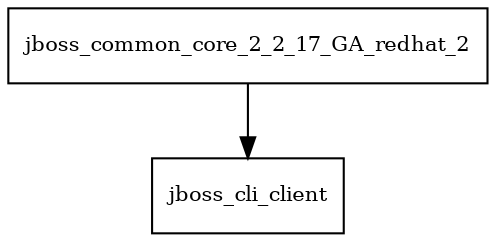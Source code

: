 digraph jboss_common_core_2_2_17_GA_redhat_2_dependencies {
  node [shape = box, fontsize=10.0];
  jboss_common_core_2_2_17_GA_redhat_2 -> jboss_cli_client;
}

